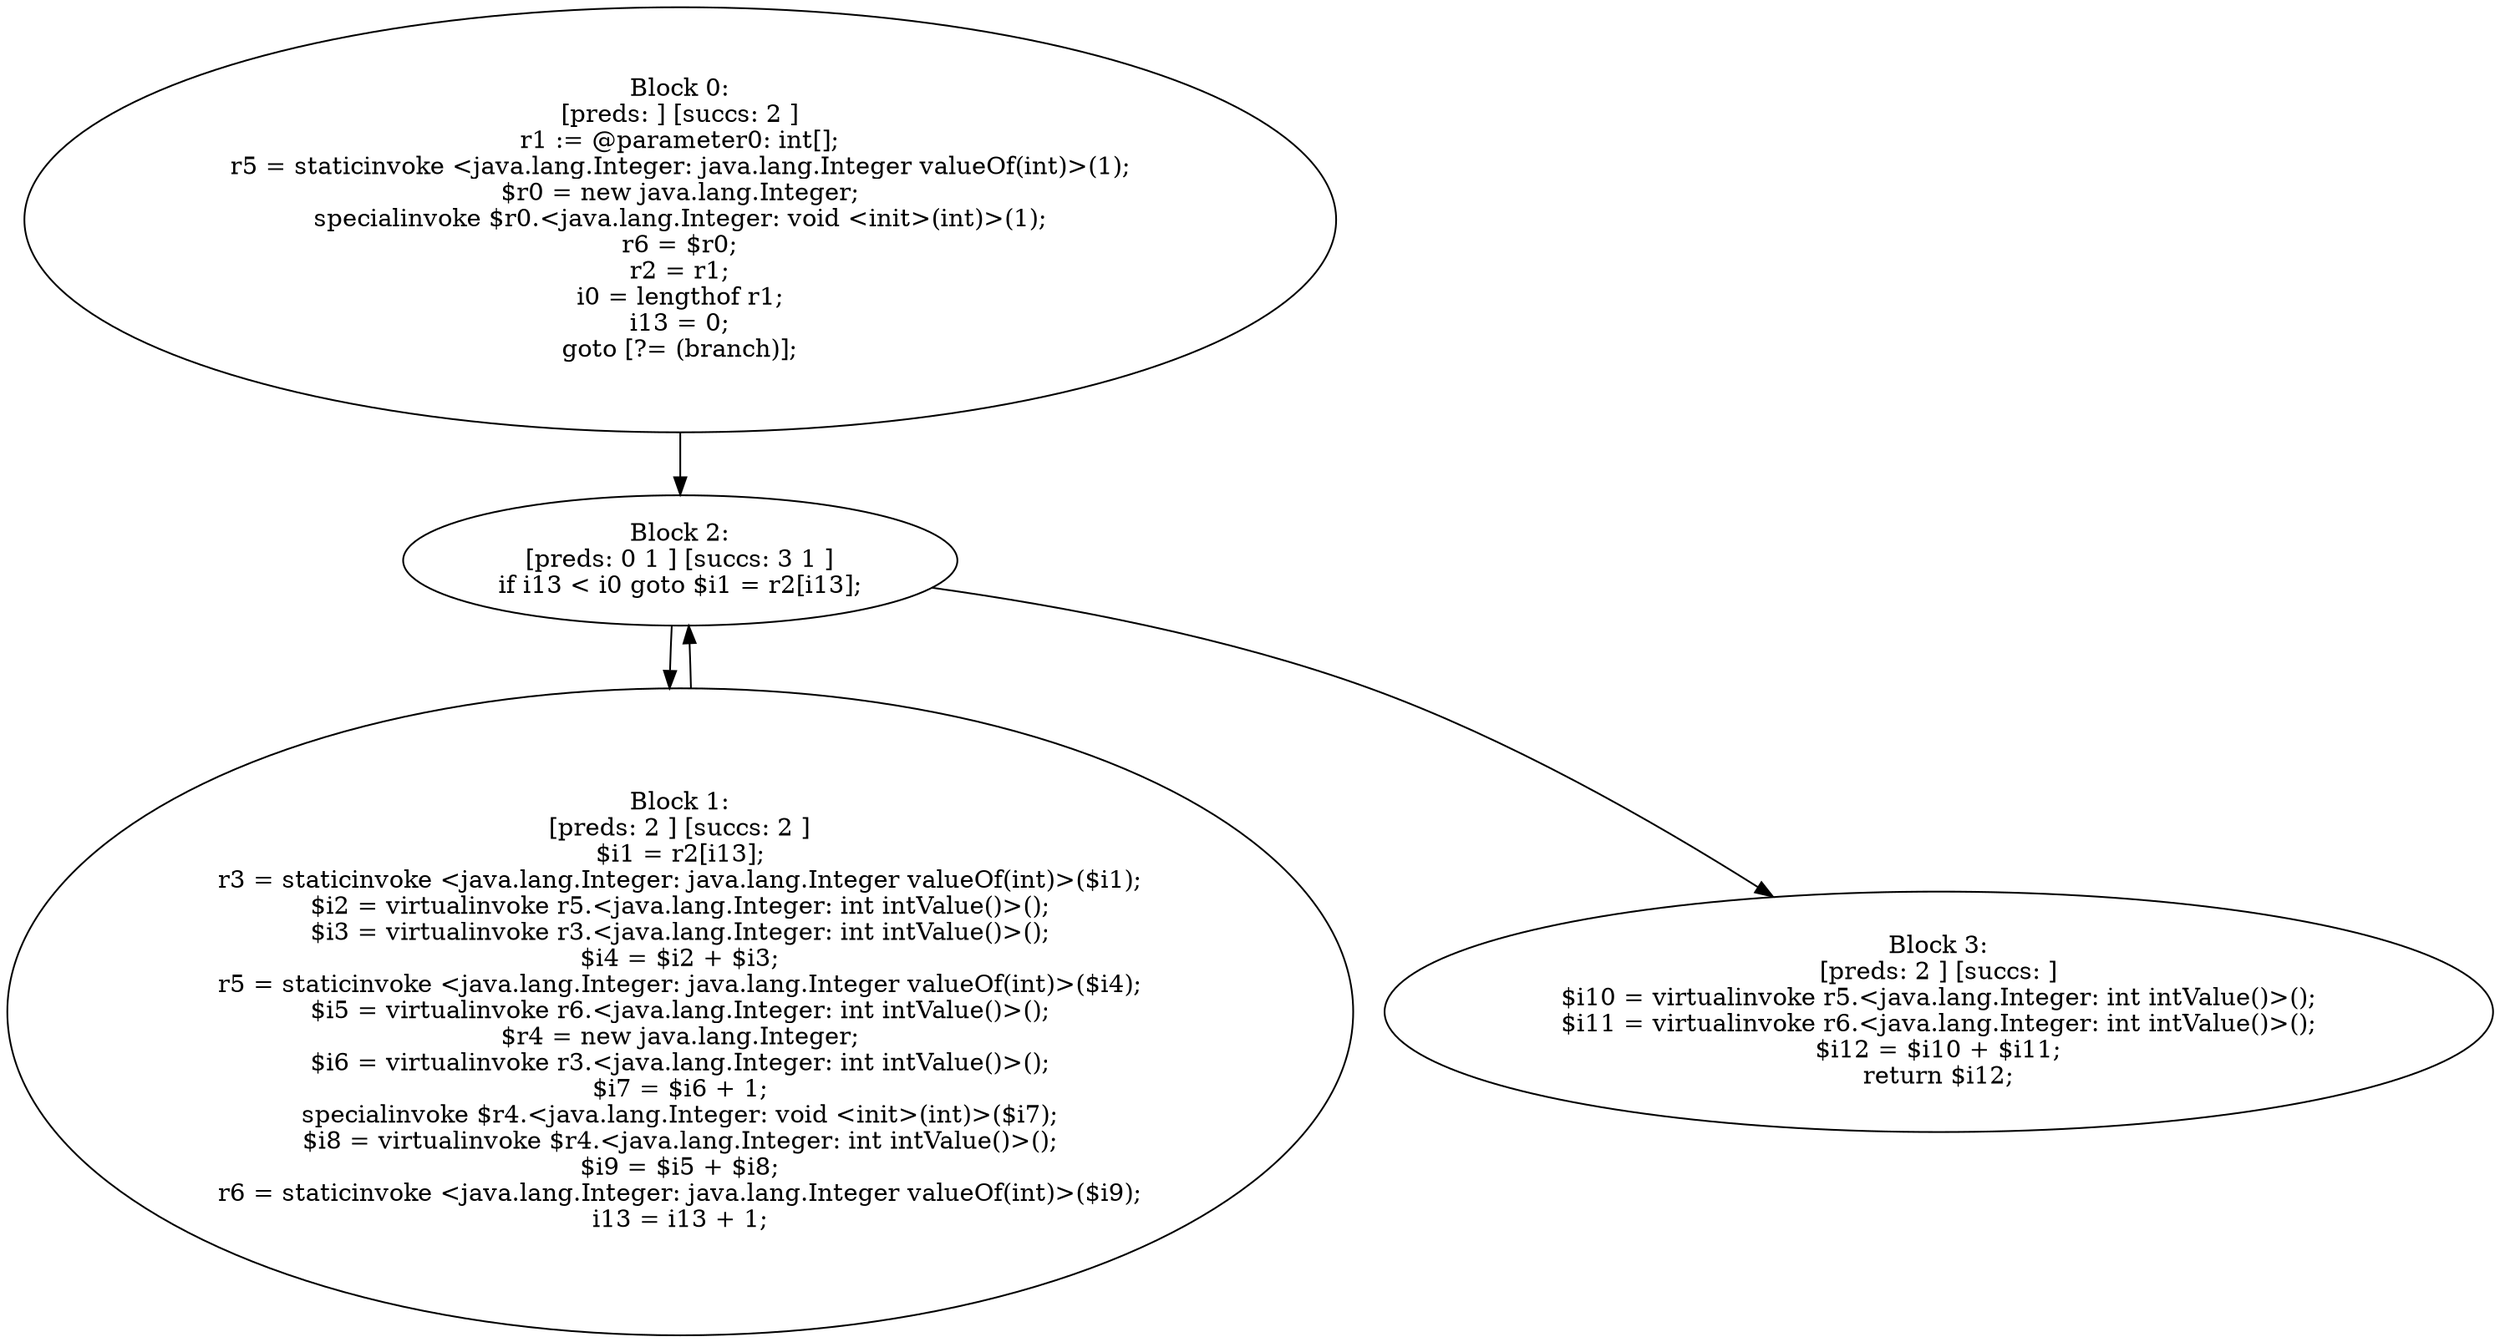 digraph "unitGraph" {
    "Block 0:
[preds: ] [succs: 2 ]
r1 := @parameter0: int[];
r5 = staticinvoke <java.lang.Integer: java.lang.Integer valueOf(int)>(1);
$r0 = new java.lang.Integer;
specialinvoke $r0.<java.lang.Integer: void <init>(int)>(1);
r6 = $r0;
r2 = r1;
i0 = lengthof r1;
i13 = 0;
goto [?= (branch)];
"
    "Block 1:
[preds: 2 ] [succs: 2 ]
$i1 = r2[i13];
r3 = staticinvoke <java.lang.Integer: java.lang.Integer valueOf(int)>($i1);
$i2 = virtualinvoke r5.<java.lang.Integer: int intValue()>();
$i3 = virtualinvoke r3.<java.lang.Integer: int intValue()>();
$i4 = $i2 + $i3;
r5 = staticinvoke <java.lang.Integer: java.lang.Integer valueOf(int)>($i4);
$i5 = virtualinvoke r6.<java.lang.Integer: int intValue()>();
$r4 = new java.lang.Integer;
$i6 = virtualinvoke r3.<java.lang.Integer: int intValue()>();
$i7 = $i6 + 1;
specialinvoke $r4.<java.lang.Integer: void <init>(int)>($i7);
$i8 = virtualinvoke $r4.<java.lang.Integer: int intValue()>();
$i9 = $i5 + $i8;
r6 = staticinvoke <java.lang.Integer: java.lang.Integer valueOf(int)>($i9);
i13 = i13 + 1;
"
    "Block 2:
[preds: 0 1 ] [succs: 3 1 ]
if i13 < i0 goto $i1 = r2[i13];
"
    "Block 3:
[preds: 2 ] [succs: ]
$i10 = virtualinvoke r5.<java.lang.Integer: int intValue()>();
$i11 = virtualinvoke r6.<java.lang.Integer: int intValue()>();
$i12 = $i10 + $i11;
return $i12;
"
    "Block 0:
[preds: ] [succs: 2 ]
r1 := @parameter0: int[];
r5 = staticinvoke <java.lang.Integer: java.lang.Integer valueOf(int)>(1);
$r0 = new java.lang.Integer;
specialinvoke $r0.<java.lang.Integer: void <init>(int)>(1);
r6 = $r0;
r2 = r1;
i0 = lengthof r1;
i13 = 0;
goto [?= (branch)];
"->"Block 2:
[preds: 0 1 ] [succs: 3 1 ]
if i13 < i0 goto $i1 = r2[i13];
";
    "Block 1:
[preds: 2 ] [succs: 2 ]
$i1 = r2[i13];
r3 = staticinvoke <java.lang.Integer: java.lang.Integer valueOf(int)>($i1);
$i2 = virtualinvoke r5.<java.lang.Integer: int intValue()>();
$i3 = virtualinvoke r3.<java.lang.Integer: int intValue()>();
$i4 = $i2 + $i3;
r5 = staticinvoke <java.lang.Integer: java.lang.Integer valueOf(int)>($i4);
$i5 = virtualinvoke r6.<java.lang.Integer: int intValue()>();
$r4 = new java.lang.Integer;
$i6 = virtualinvoke r3.<java.lang.Integer: int intValue()>();
$i7 = $i6 + 1;
specialinvoke $r4.<java.lang.Integer: void <init>(int)>($i7);
$i8 = virtualinvoke $r4.<java.lang.Integer: int intValue()>();
$i9 = $i5 + $i8;
r6 = staticinvoke <java.lang.Integer: java.lang.Integer valueOf(int)>($i9);
i13 = i13 + 1;
"->"Block 2:
[preds: 0 1 ] [succs: 3 1 ]
if i13 < i0 goto $i1 = r2[i13];
";
    "Block 2:
[preds: 0 1 ] [succs: 3 1 ]
if i13 < i0 goto $i1 = r2[i13];
"->"Block 3:
[preds: 2 ] [succs: ]
$i10 = virtualinvoke r5.<java.lang.Integer: int intValue()>();
$i11 = virtualinvoke r6.<java.lang.Integer: int intValue()>();
$i12 = $i10 + $i11;
return $i12;
";
    "Block 2:
[preds: 0 1 ] [succs: 3 1 ]
if i13 < i0 goto $i1 = r2[i13];
"->"Block 1:
[preds: 2 ] [succs: 2 ]
$i1 = r2[i13];
r3 = staticinvoke <java.lang.Integer: java.lang.Integer valueOf(int)>($i1);
$i2 = virtualinvoke r5.<java.lang.Integer: int intValue()>();
$i3 = virtualinvoke r3.<java.lang.Integer: int intValue()>();
$i4 = $i2 + $i3;
r5 = staticinvoke <java.lang.Integer: java.lang.Integer valueOf(int)>($i4);
$i5 = virtualinvoke r6.<java.lang.Integer: int intValue()>();
$r4 = new java.lang.Integer;
$i6 = virtualinvoke r3.<java.lang.Integer: int intValue()>();
$i7 = $i6 + 1;
specialinvoke $r4.<java.lang.Integer: void <init>(int)>($i7);
$i8 = virtualinvoke $r4.<java.lang.Integer: int intValue()>();
$i9 = $i5 + $i8;
r6 = staticinvoke <java.lang.Integer: java.lang.Integer valueOf(int)>($i9);
i13 = i13 + 1;
";
}
